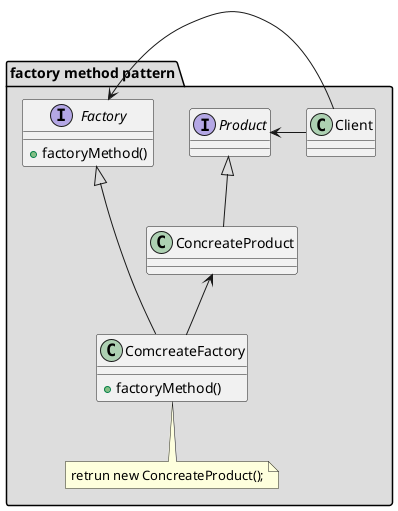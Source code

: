 @startuml


package "factory method pattern" #DDDDDD {
Factory <|-- ComcreateFactory
Product<-Client
Product <|-- ConcreateProduct
ConcreateProduct <-- ComcreateFactory
Factory<-Client


interface Factory{
+ factoryMethod()
}
interface Product
class ComcreateFactory{
+ factoryMethod()
}

note bottom : retrun new ConcreateProduct();

class ConcreateProduct
class Client

}
@enduml